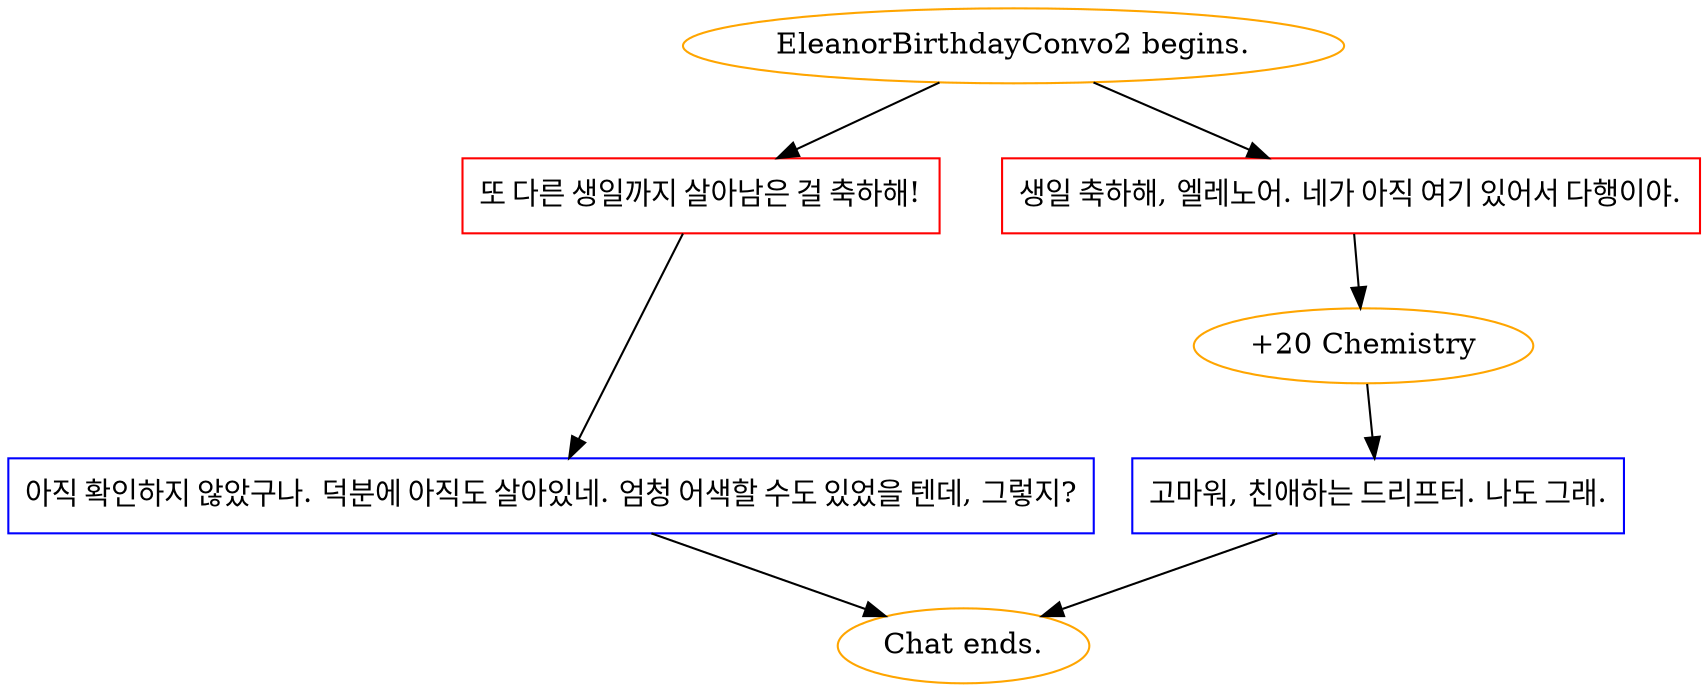 digraph {
	"EleanorBirthdayConvo2 begins." [color=orange];
		"EleanorBirthdayConvo2 begins." -> j229119831;
		"EleanorBirthdayConvo2 begins." -> j1867630363;
	j229119831 [label="또 다른 생일까지 살아남은 걸 축하해!",shape=box,color=red];
		j229119831 -> j3363632545;
	j1867630363 [label="생일 축하해, 엘레노어. 네가 아직 여기 있어서 다행이야.",shape=box,color=red];
		j1867630363 -> j3419383051;
	j3363632545 [label="아직 확인하지 않았구나. 덕분에 아직도 살아있네. 엄청 어색할 수도 있었을 텐데, 그렇지?",shape=box,color=blue];
		j3363632545 -> "Chat ends.";
	j3419383051 [label="+20 Chemistry",color=orange];
		j3419383051 -> j4259494981;
	"Chat ends." [color=orange];
	j4259494981 [label="고마워, 친애하는 드리프터. 나도 그래.",shape=box,color=blue];
		j4259494981 -> "Chat ends.";
}
